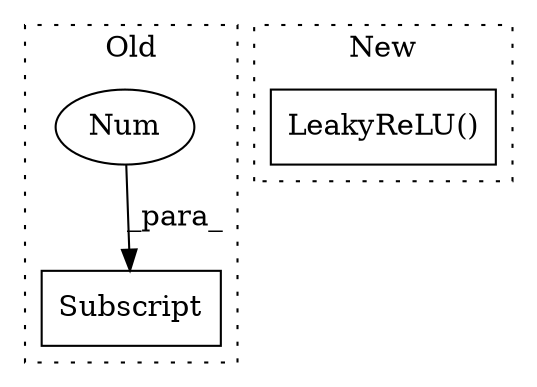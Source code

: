 digraph G {
subgraph cluster0 {
1 [label="Subscript" a="63" s="10826,0" l="10,0" shape="box"];
3 [label="Num" a="76" s="10834" l="1" shape="ellipse"];
label = "Old";
style="dotted";
}
subgraph cluster1 {
2 [label="LeakyReLU()" a="75" s="12506,12522" l="13,15" shape="box"];
label = "New";
style="dotted";
}
3 -> 1 [label="_para_"];
}
